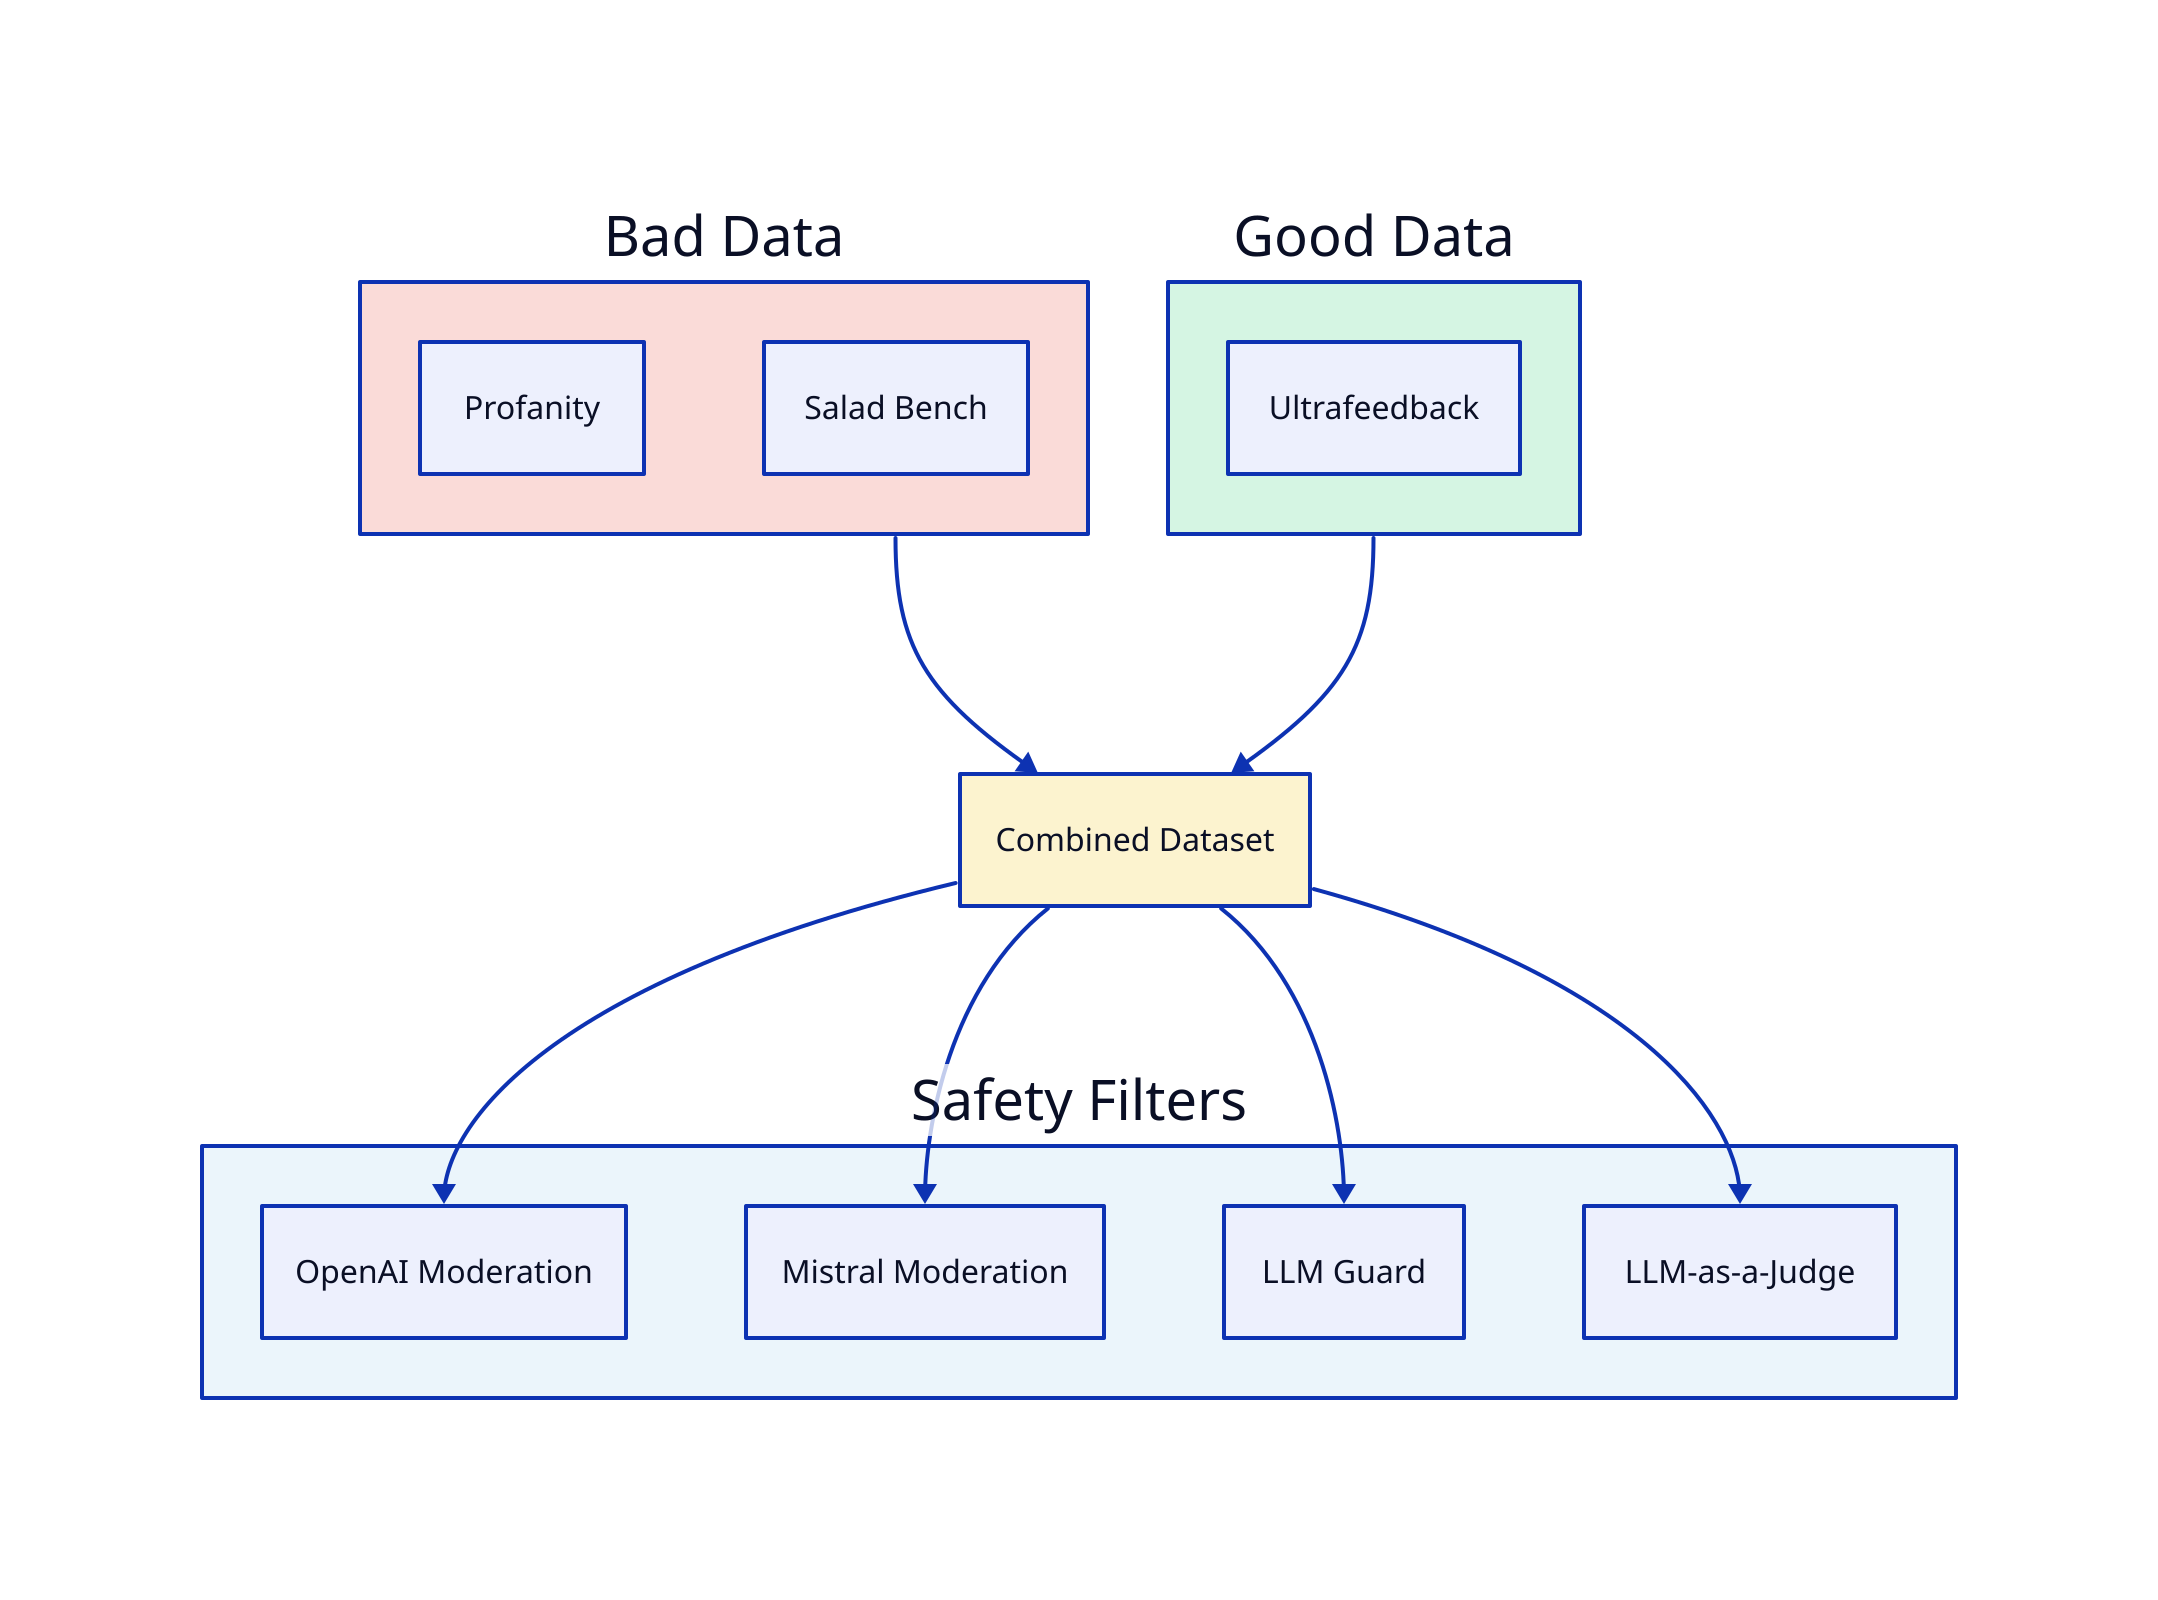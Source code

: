 # Data Sources
bad_data: Bad Data {
  shape: rectangle
  style.fill: "#FADBD8"

  profanity: Profanity
  bench: Salad Bench
}

good_data: Good Data {
  shape: rectangle
  style.fill: "#D5F5E3"

  ultra: Ultrafeedback
}

# Combined Dataset
combined: Combined Dataset {
  shape: rectangle
  style.fill: "#FCF3CF"
}

# Safety Filters
filters: Safety Filters {
  shape: rectangle
  style.fill: "#EBF5FB"

  openai: OpenAI Moderation
  mistral: Mistral Moderation
  guard: LLM Guard
  judge: LLM-as-a-Judge
}

# Connections
bad_data -> combined
good_data -> combined
combined -> filters.openai
combined -> filters.mistral
combined -> filters.guard
combined -> filters.judge

direction: down